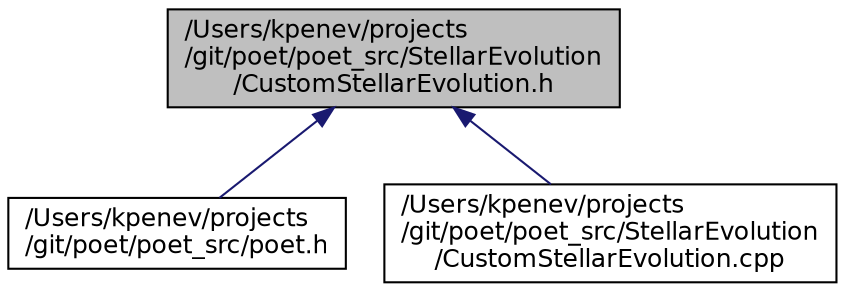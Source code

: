 digraph "/Users/kpenev/projects/git/poet/poet_src/StellarEvolution/CustomStellarEvolution.h"
{
 // INTERACTIVE_SVG=YES
  edge [fontname="Helvetica",fontsize="12",labelfontname="Helvetica",labelfontsize="12"];
  node [fontname="Helvetica",fontsize="12",shape=record];
  Node10 [label="/Users/kpenev/projects\l/git/poet/poet_src/StellarEvolution\l/CustomStellarEvolution.h",height=0.2,width=0.4,color="black", fillcolor="grey75", style="filled", fontcolor="black"];
  Node10 -> Node11 [dir="back",color="midnightblue",fontsize="12",style="solid",fontname="Helvetica"];
  Node11 [label="/Users/kpenev/projects\l/git/poet/poet_src/poet.h",height=0.2,width=0.4,color="black", fillcolor="white", style="filled",URL="$poet_8h.html",tooltip="Defines the command line options class for the main executable. "];
  Node10 -> Node12 [dir="back",color="midnightblue",fontsize="12",style="solid",fontname="Helvetica"];
  Node12 [label="/Users/kpenev/projects\l/git/poet/poet_src/StellarEvolution\l/CustomStellarEvolution.cpp",height=0.2,width=0.4,color="black", fillcolor="white", style="filled",URL="$CustomStellarEvolution_8cpp.html",tooltip="The definitions of the CustomStellarEvolution::Evolution methods. "];
}
